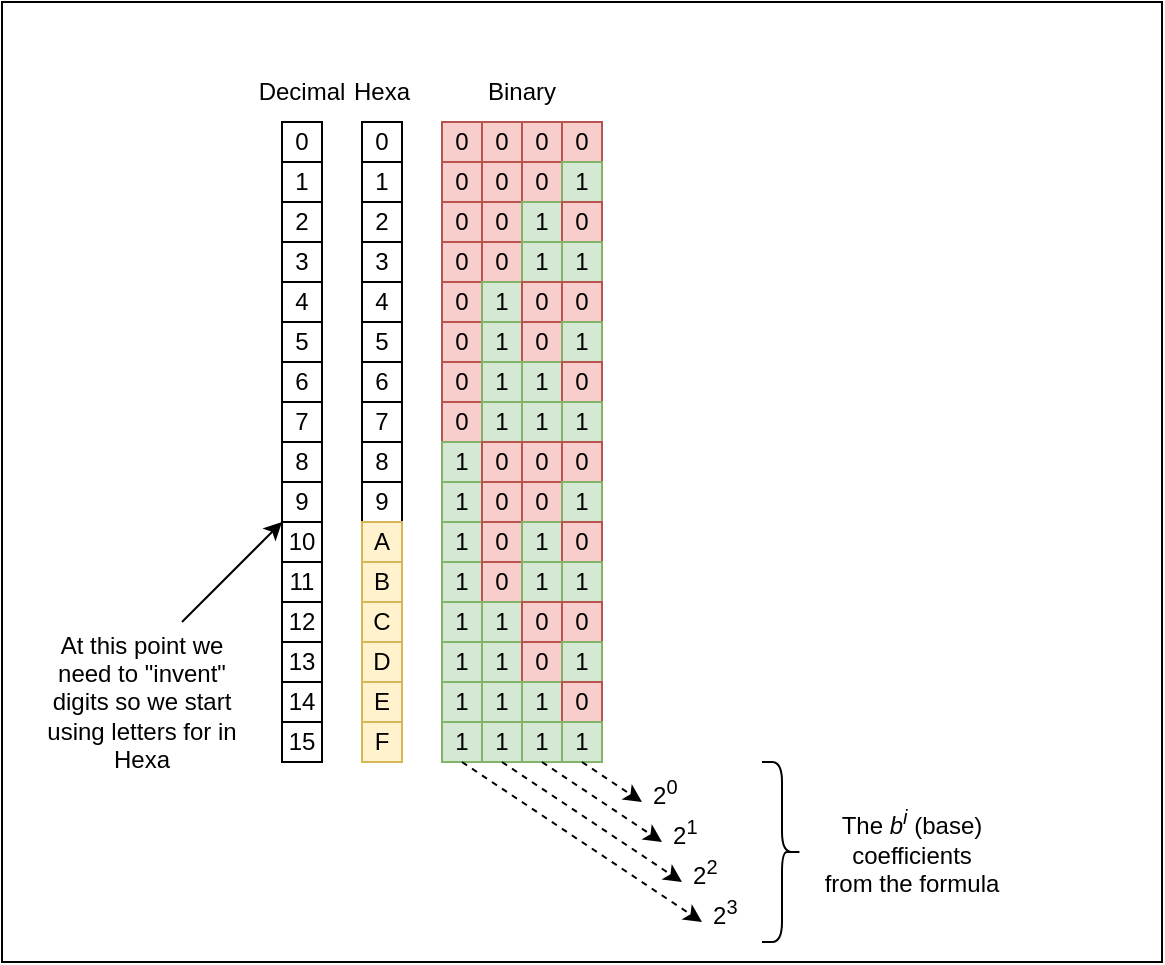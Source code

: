 <mxfile version="20.8.20" type="device"><diagram name="Page-1" id="rO2bwCAvRgl7nx5soJiC"><mxGraphModel dx="1434" dy="769" grid="1" gridSize="10" guides="1" tooltips="1" connect="1" arrows="1" fold="1" page="1" pageScale="1" pageWidth="850" pageHeight="1100" math="0" shadow="0"><root><mxCell id="0"/><mxCell id="1" parent="0"/><mxCell id="TZ5t3hKsLZW_4LX4MifB-139" value="" style="rounded=0;whiteSpace=wrap;html=1;" vertex="1" parent="1"><mxGeometry x="20" y="80" width="580" height="480" as="geometry"/></mxCell><mxCell id="TZ5t3hKsLZW_4LX4MifB-1" value="1" style="whiteSpace=wrap;html=1;aspect=fixed;" vertex="1" parent="1"><mxGeometry x="160" y="160" width="20" height="20" as="geometry"/></mxCell><mxCell id="TZ5t3hKsLZW_4LX4MifB-2" value="2" style="whiteSpace=wrap;html=1;aspect=fixed;" vertex="1" parent="1"><mxGeometry x="160" y="180" width="20" height="20" as="geometry"/></mxCell><mxCell id="TZ5t3hKsLZW_4LX4MifB-3" value="0" style="whiteSpace=wrap;html=1;aspect=fixed;" vertex="1" parent="1"><mxGeometry x="160" y="140" width="20" height="20" as="geometry"/></mxCell><mxCell id="TZ5t3hKsLZW_4LX4MifB-4" value="3" style="whiteSpace=wrap;html=1;aspect=fixed;" vertex="1" parent="1"><mxGeometry x="160" y="200" width="20" height="20" as="geometry"/></mxCell><mxCell id="TZ5t3hKsLZW_4LX4MifB-5" value="4" style="whiteSpace=wrap;html=1;aspect=fixed;" vertex="1" parent="1"><mxGeometry x="160" y="220" width="20" height="20" as="geometry"/></mxCell><mxCell id="TZ5t3hKsLZW_4LX4MifB-6" value="5" style="whiteSpace=wrap;html=1;aspect=fixed;" vertex="1" parent="1"><mxGeometry x="160" y="240" width="20" height="20" as="geometry"/></mxCell><mxCell id="TZ5t3hKsLZW_4LX4MifB-7" value="6" style="whiteSpace=wrap;html=1;aspect=fixed;" vertex="1" parent="1"><mxGeometry x="160" y="260" width="20" height="20" as="geometry"/></mxCell><mxCell id="TZ5t3hKsLZW_4LX4MifB-8" value="7" style="whiteSpace=wrap;html=1;aspect=fixed;" vertex="1" parent="1"><mxGeometry x="160" y="280" width="20" height="20" as="geometry"/></mxCell><mxCell id="TZ5t3hKsLZW_4LX4MifB-9" value="8" style="whiteSpace=wrap;html=1;aspect=fixed;" vertex="1" parent="1"><mxGeometry x="160" y="300" width="20" height="20" as="geometry"/></mxCell><mxCell id="TZ5t3hKsLZW_4LX4MifB-10" value="9" style="whiteSpace=wrap;html=1;aspect=fixed;" vertex="1" parent="1"><mxGeometry x="160" y="320" width="20" height="20" as="geometry"/></mxCell><mxCell id="TZ5t3hKsLZW_4LX4MifB-11" value="10" style="whiteSpace=wrap;html=1;aspect=fixed;" vertex="1" parent="1"><mxGeometry x="160" y="340" width="20" height="20" as="geometry"/></mxCell><mxCell id="TZ5t3hKsLZW_4LX4MifB-12" value="11" style="whiteSpace=wrap;html=1;aspect=fixed;" vertex="1" parent="1"><mxGeometry x="160" y="360" width="20" height="20" as="geometry"/></mxCell><mxCell id="TZ5t3hKsLZW_4LX4MifB-13" value="12" style="whiteSpace=wrap;html=1;aspect=fixed;" vertex="1" parent="1"><mxGeometry x="160" y="380" width="20" height="20" as="geometry"/></mxCell><mxCell id="TZ5t3hKsLZW_4LX4MifB-14" value="13" style="whiteSpace=wrap;html=1;aspect=fixed;" vertex="1" parent="1"><mxGeometry x="160" y="400" width="20" height="20" as="geometry"/></mxCell><mxCell id="TZ5t3hKsLZW_4LX4MifB-15" value="14" style="whiteSpace=wrap;html=1;aspect=fixed;" vertex="1" parent="1"><mxGeometry x="160" y="420" width="20" height="20" as="geometry"/></mxCell><mxCell id="TZ5t3hKsLZW_4LX4MifB-16" value="15" style="whiteSpace=wrap;html=1;aspect=fixed;" vertex="1" parent="1"><mxGeometry x="160" y="440" width="20" height="20" as="geometry"/></mxCell><mxCell id="TZ5t3hKsLZW_4LX4MifB-19" value="0" style="whiteSpace=wrap;html=1;aspect=fixed;" vertex="1" parent="1"><mxGeometry x="200" y="140" width="20" height="20" as="geometry"/></mxCell><mxCell id="TZ5t3hKsLZW_4LX4MifB-20" value="1" style="whiteSpace=wrap;html=1;aspect=fixed;" vertex="1" parent="1"><mxGeometry x="200" y="160" width="20" height="20" as="geometry"/></mxCell><mxCell id="TZ5t3hKsLZW_4LX4MifB-21" value="2" style="whiteSpace=wrap;html=1;aspect=fixed;" vertex="1" parent="1"><mxGeometry x="200" y="180" width="20" height="20" as="geometry"/></mxCell><mxCell id="TZ5t3hKsLZW_4LX4MifB-22" value="0" style="whiteSpace=wrap;html=1;aspect=fixed;" vertex="1" parent="1"><mxGeometry x="200" y="140" width="20" height="20" as="geometry"/></mxCell><mxCell id="TZ5t3hKsLZW_4LX4MifB-23" value="3" style="whiteSpace=wrap;html=1;aspect=fixed;" vertex="1" parent="1"><mxGeometry x="200" y="200" width="20" height="20" as="geometry"/></mxCell><mxCell id="TZ5t3hKsLZW_4LX4MifB-24" value="4" style="whiteSpace=wrap;html=1;aspect=fixed;" vertex="1" parent="1"><mxGeometry x="200" y="220" width="20" height="20" as="geometry"/></mxCell><mxCell id="TZ5t3hKsLZW_4LX4MifB-25" value="5" style="whiteSpace=wrap;html=1;aspect=fixed;" vertex="1" parent="1"><mxGeometry x="200" y="240" width="20" height="20" as="geometry"/></mxCell><mxCell id="TZ5t3hKsLZW_4LX4MifB-26" value="6" style="whiteSpace=wrap;html=1;aspect=fixed;" vertex="1" parent="1"><mxGeometry x="200" y="260" width="20" height="20" as="geometry"/></mxCell><mxCell id="TZ5t3hKsLZW_4LX4MifB-27" value="7" style="whiteSpace=wrap;html=1;aspect=fixed;" vertex="1" parent="1"><mxGeometry x="200" y="280" width="20" height="20" as="geometry"/></mxCell><mxCell id="TZ5t3hKsLZW_4LX4MifB-28" value="8" style="whiteSpace=wrap;html=1;aspect=fixed;" vertex="1" parent="1"><mxGeometry x="200" y="300" width="20" height="20" as="geometry"/></mxCell><mxCell id="TZ5t3hKsLZW_4LX4MifB-29" value="9" style="whiteSpace=wrap;html=1;aspect=fixed;" vertex="1" parent="1"><mxGeometry x="200" y="320" width="20" height="20" as="geometry"/></mxCell><mxCell id="TZ5t3hKsLZW_4LX4MifB-30" value="A" style="whiteSpace=wrap;html=1;aspect=fixed;fillColor=#fff2cc;strokeColor=#d6b656;" vertex="1" parent="1"><mxGeometry x="200" y="340" width="20" height="20" as="geometry"/></mxCell><mxCell id="TZ5t3hKsLZW_4LX4MifB-31" value="B" style="whiteSpace=wrap;html=1;aspect=fixed;fillColor=#fff2cc;strokeColor=#d6b656;" vertex="1" parent="1"><mxGeometry x="200" y="360" width="20" height="20" as="geometry"/></mxCell><mxCell id="TZ5t3hKsLZW_4LX4MifB-32" value="C" style="whiteSpace=wrap;html=1;aspect=fixed;fillColor=#fff2cc;strokeColor=#d6b656;" vertex="1" parent="1"><mxGeometry x="200" y="380" width="20" height="20" as="geometry"/></mxCell><mxCell id="TZ5t3hKsLZW_4LX4MifB-33" value="D" style="whiteSpace=wrap;html=1;aspect=fixed;fillColor=#fff2cc;strokeColor=#d6b656;" vertex="1" parent="1"><mxGeometry x="200" y="400" width="20" height="20" as="geometry"/></mxCell><mxCell id="TZ5t3hKsLZW_4LX4MifB-34" value="E" style="whiteSpace=wrap;html=1;aspect=fixed;fillColor=#fff2cc;strokeColor=#d6b656;" vertex="1" parent="1"><mxGeometry x="200" y="420" width="20" height="20" as="geometry"/></mxCell><mxCell id="TZ5t3hKsLZW_4LX4MifB-35" value="F" style="whiteSpace=wrap;html=1;aspect=fixed;fillColor=#fff2cc;strokeColor=#d6b656;" vertex="1" parent="1"><mxGeometry x="200" y="440" width="20" height="20" as="geometry"/></mxCell><mxCell id="TZ5t3hKsLZW_4LX4MifB-36" value="0" style="whiteSpace=wrap;html=1;aspect=fixed;fillColor=#f8cecc;strokeColor=#b85450;" vertex="1" parent="1"><mxGeometry x="240" y="140" width="20" height="20" as="geometry"/></mxCell><mxCell id="TZ5t3hKsLZW_4LX4MifB-37" value="0" style="whiteSpace=wrap;html=1;aspect=fixed;fillColor=#f8cecc;strokeColor=#b85450;" vertex="1" parent="1"><mxGeometry x="260" y="140" width="20" height="20" as="geometry"/></mxCell><mxCell id="TZ5t3hKsLZW_4LX4MifB-38" value="0" style="whiteSpace=wrap;html=1;aspect=fixed;fillColor=#f8cecc;strokeColor=#b85450;" vertex="1" parent="1"><mxGeometry x="280" y="140" width="20" height="20" as="geometry"/></mxCell><mxCell id="TZ5t3hKsLZW_4LX4MifB-39" value="0" style="whiteSpace=wrap;html=1;aspect=fixed;fillColor=#f8cecc;strokeColor=#b85450;" vertex="1" parent="1"><mxGeometry x="300" y="140" width="20" height="20" as="geometry"/></mxCell><mxCell id="TZ5t3hKsLZW_4LX4MifB-40" value="0" style="whiteSpace=wrap;html=1;aspect=fixed;fillColor=#f8cecc;strokeColor=#b85450;" vertex="1" parent="1"><mxGeometry x="240" y="160" width="20" height="20" as="geometry"/></mxCell><mxCell id="TZ5t3hKsLZW_4LX4MifB-41" value="0" style="whiteSpace=wrap;html=1;aspect=fixed;fillColor=#f8cecc;strokeColor=#b85450;" vertex="1" parent="1"><mxGeometry x="260" y="160" width="20" height="20" as="geometry"/></mxCell><mxCell id="TZ5t3hKsLZW_4LX4MifB-42" value="0" style="whiteSpace=wrap;html=1;aspect=fixed;fillColor=#f8cecc;strokeColor=#b85450;" vertex="1" parent="1"><mxGeometry x="280" y="160" width="20" height="20" as="geometry"/></mxCell><mxCell id="TZ5t3hKsLZW_4LX4MifB-43" value="1" style="whiteSpace=wrap;html=1;aspect=fixed;fillColor=#d5e8d4;strokeColor=#82b366;" vertex="1" parent="1"><mxGeometry x="300" y="160" width="20" height="20" as="geometry"/></mxCell><mxCell id="TZ5t3hKsLZW_4LX4MifB-44" value="0" style="whiteSpace=wrap;html=1;aspect=fixed;fillColor=#f8cecc;strokeColor=#b85450;" vertex="1" parent="1"><mxGeometry x="240" y="180" width="20" height="20" as="geometry"/></mxCell><mxCell id="TZ5t3hKsLZW_4LX4MifB-45" value="0" style="whiteSpace=wrap;html=1;aspect=fixed;fillColor=#f8cecc;strokeColor=#b85450;" vertex="1" parent="1"><mxGeometry x="260" y="180" width="20" height="20" as="geometry"/></mxCell><mxCell id="TZ5t3hKsLZW_4LX4MifB-46" value="1" style="whiteSpace=wrap;html=1;aspect=fixed;fillColor=#d5e8d4;strokeColor=#82b366;" vertex="1" parent="1"><mxGeometry x="280" y="180" width="20" height="20" as="geometry"/></mxCell><mxCell id="TZ5t3hKsLZW_4LX4MifB-47" value="0" style="whiteSpace=wrap;html=1;aspect=fixed;fillColor=#f8cecc;strokeColor=#b85450;" vertex="1" parent="1"><mxGeometry x="300" y="180" width="20" height="20" as="geometry"/></mxCell><mxCell id="TZ5t3hKsLZW_4LX4MifB-48" value="0" style="whiteSpace=wrap;html=1;aspect=fixed;fillColor=#f8cecc;strokeColor=#b85450;" vertex="1" parent="1"><mxGeometry x="240" y="200" width="20" height="20" as="geometry"/></mxCell><mxCell id="TZ5t3hKsLZW_4LX4MifB-49" value="0" style="whiteSpace=wrap;html=1;aspect=fixed;fillColor=#f8cecc;strokeColor=#b85450;" vertex="1" parent="1"><mxGeometry x="260" y="200" width="20" height="20" as="geometry"/></mxCell><mxCell id="TZ5t3hKsLZW_4LX4MifB-50" value="1" style="whiteSpace=wrap;html=1;aspect=fixed;fillColor=#d5e8d4;strokeColor=#82b366;" vertex="1" parent="1"><mxGeometry x="280" y="200" width="20" height="20" as="geometry"/></mxCell><mxCell id="TZ5t3hKsLZW_4LX4MifB-51" value="1" style="whiteSpace=wrap;html=1;aspect=fixed;fillColor=#d5e8d4;strokeColor=#82b366;" vertex="1" parent="1"><mxGeometry x="300" y="200" width="20" height="20" as="geometry"/></mxCell><mxCell id="TZ5t3hKsLZW_4LX4MifB-68" value="0" style="whiteSpace=wrap;html=1;aspect=fixed;fillColor=#f8cecc;strokeColor=#b85450;" vertex="1" parent="1"><mxGeometry x="240" y="220" width="20" height="20" as="geometry"/></mxCell><mxCell id="TZ5t3hKsLZW_4LX4MifB-69" value="1" style="whiteSpace=wrap;html=1;aspect=fixed;fillColor=#d5e8d4;strokeColor=#82b366;" vertex="1" parent="1"><mxGeometry x="260" y="220" width="20" height="20" as="geometry"/></mxCell><mxCell id="TZ5t3hKsLZW_4LX4MifB-70" value="0" style="whiteSpace=wrap;html=1;aspect=fixed;fillColor=#f8cecc;strokeColor=#b85450;" vertex="1" parent="1"><mxGeometry x="280" y="220" width="20" height="20" as="geometry"/></mxCell><mxCell id="TZ5t3hKsLZW_4LX4MifB-71" value="0" style="whiteSpace=wrap;html=1;aspect=fixed;fillColor=#f8cecc;strokeColor=#b85450;" vertex="1" parent="1"><mxGeometry x="300" y="220" width="20" height="20" as="geometry"/></mxCell><mxCell id="TZ5t3hKsLZW_4LX4MifB-72" value="0" style="whiteSpace=wrap;html=1;aspect=fixed;fillColor=#f8cecc;strokeColor=#b85450;" vertex="1" parent="1"><mxGeometry x="240" y="240" width="20" height="20" as="geometry"/></mxCell><mxCell id="TZ5t3hKsLZW_4LX4MifB-73" value="1" style="whiteSpace=wrap;html=1;aspect=fixed;fillColor=#d5e8d4;strokeColor=#82b366;" vertex="1" parent="1"><mxGeometry x="260" y="240" width="20" height="20" as="geometry"/></mxCell><mxCell id="TZ5t3hKsLZW_4LX4MifB-74" value="0" style="whiteSpace=wrap;html=1;aspect=fixed;fillColor=#f8cecc;strokeColor=#b85450;" vertex="1" parent="1"><mxGeometry x="280" y="240" width="20" height="20" as="geometry"/></mxCell><mxCell id="TZ5t3hKsLZW_4LX4MifB-75" value="1" style="whiteSpace=wrap;html=1;aspect=fixed;fillColor=#d5e8d4;strokeColor=#82b366;" vertex="1" parent="1"><mxGeometry x="300" y="240" width="20" height="20" as="geometry"/></mxCell><mxCell id="TZ5t3hKsLZW_4LX4MifB-76" value="0" style="whiteSpace=wrap;html=1;aspect=fixed;fillColor=#f8cecc;strokeColor=#b85450;" vertex="1" parent="1"><mxGeometry x="240" y="260" width="20" height="20" as="geometry"/></mxCell><mxCell id="TZ5t3hKsLZW_4LX4MifB-77" value="1" style="whiteSpace=wrap;html=1;aspect=fixed;fillColor=#d5e8d4;strokeColor=#82b366;" vertex="1" parent="1"><mxGeometry x="260" y="260" width="20" height="20" as="geometry"/></mxCell><mxCell id="TZ5t3hKsLZW_4LX4MifB-78" value="1" style="whiteSpace=wrap;html=1;aspect=fixed;fillColor=#d5e8d4;strokeColor=#82b366;" vertex="1" parent="1"><mxGeometry x="280" y="260" width="20" height="20" as="geometry"/></mxCell><mxCell id="TZ5t3hKsLZW_4LX4MifB-79" value="0" style="whiteSpace=wrap;html=1;aspect=fixed;fillColor=#f8cecc;strokeColor=#b85450;" vertex="1" parent="1"><mxGeometry x="300" y="260" width="20" height="20" as="geometry"/></mxCell><mxCell id="TZ5t3hKsLZW_4LX4MifB-80" value="0" style="whiteSpace=wrap;html=1;aspect=fixed;fillColor=#f8cecc;strokeColor=#b85450;" vertex="1" parent="1"><mxGeometry x="240" y="280" width="20" height="20" as="geometry"/></mxCell><mxCell id="TZ5t3hKsLZW_4LX4MifB-81" value="1" style="whiteSpace=wrap;html=1;aspect=fixed;fillColor=#d5e8d4;strokeColor=#82b366;" vertex="1" parent="1"><mxGeometry x="260" y="280" width="20" height="20" as="geometry"/></mxCell><mxCell id="TZ5t3hKsLZW_4LX4MifB-82" value="1" style="whiteSpace=wrap;html=1;aspect=fixed;fillColor=#d5e8d4;strokeColor=#82b366;" vertex="1" parent="1"><mxGeometry x="280" y="280" width="20" height="20" as="geometry"/></mxCell><mxCell id="TZ5t3hKsLZW_4LX4MifB-83" value="1" style="whiteSpace=wrap;html=1;aspect=fixed;fillColor=#d5e8d4;strokeColor=#82b366;" vertex="1" parent="1"><mxGeometry x="300" y="280" width="20" height="20" as="geometry"/></mxCell><mxCell id="TZ5t3hKsLZW_4LX4MifB-84" value="1" style="whiteSpace=wrap;html=1;aspect=fixed;fillColor=#d5e8d4;strokeColor=#82b366;" vertex="1" parent="1"><mxGeometry x="240" y="300" width="20" height="20" as="geometry"/></mxCell><mxCell id="TZ5t3hKsLZW_4LX4MifB-85" value="0" style="whiteSpace=wrap;html=1;aspect=fixed;fillColor=#f8cecc;strokeColor=#b85450;" vertex="1" parent="1"><mxGeometry x="260" y="300" width="20" height="20" as="geometry"/></mxCell><mxCell id="TZ5t3hKsLZW_4LX4MifB-86" value="0" style="whiteSpace=wrap;html=1;aspect=fixed;fillColor=#f8cecc;strokeColor=#b85450;" vertex="1" parent="1"><mxGeometry x="280" y="300" width="20" height="20" as="geometry"/></mxCell><mxCell id="TZ5t3hKsLZW_4LX4MifB-87" value="0" style="whiteSpace=wrap;html=1;aspect=fixed;fillColor=#f8cecc;strokeColor=#b85450;" vertex="1" parent="1"><mxGeometry x="300" y="300" width="20" height="20" as="geometry"/></mxCell><mxCell id="TZ5t3hKsLZW_4LX4MifB-88" value="1" style="whiteSpace=wrap;html=1;aspect=fixed;fillColor=#d5e8d4;strokeColor=#82b366;" vertex="1" parent="1"><mxGeometry x="240" y="320" width="20" height="20" as="geometry"/></mxCell><mxCell id="TZ5t3hKsLZW_4LX4MifB-89" value="0" style="whiteSpace=wrap;html=1;aspect=fixed;fillColor=#f8cecc;strokeColor=#b85450;" vertex="1" parent="1"><mxGeometry x="260" y="320" width="20" height="20" as="geometry"/></mxCell><mxCell id="TZ5t3hKsLZW_4LX4MifB-90" value="0" style="whiteSpace=wrap;html=1;aspect=fixed;fillColor=#f8cecc;strokeColor=#b85450;" vertex="1" parent="1"><mxGeometry x="280" y="320" width="20" height="20" as="geometry"/></mxCell><mxCell id="TZ5t3hKsLZW_4LX4MifB-91" value="1" style="whiteSpace=wrap;html=1;aspect=fixed;fillColor=#d5e8d4;strokeColor=#82b366;" vertex="1" parent="1"><mxGeometry x="300" y="320" width="20" height="20" as="geometry"/></mxCell><mxCell id="TZ5t3hKsLZW_4LX4MifB-92" value="1" style="whiteSpace=wrap;html=1;aspect=fixed;fillColor=#d5e8d4;strokeColor=#82b366;" vertex="1" parent="1"><mxGeometry x="240" y="340" width="20" height="20" as="geometry"/></mxCell><mxCell id="TZ5t3hKsLZW_4LX4MifB-93" value="0" style="whiteSpace=wrap;html=1;aspect=fixed;fillColor=#f8cecc;strokeColor=#b85450;" vertex="1" parent="1"><mxGeometry x="260" y="340" width="20" height="20" as="geometry"/></mxCell><mxCell id="TZ5t3hKsLZW_4LX4MifB-94" value="1" style="whiteSpace=wrap;html=1;aspect=fixed;fillColor=#d5e8d4;strokeColor=#82b366;" vertex="1" parent="1"><mxGeometry x="280" y="340" width="20" height="20" as="geometry"/></mxCell><mxCell id="TZ5t3hKsLZW_4LX4MifB-95" value="0" style="whiteSpace=wrap;html=1;aspect=fixed;fillColor=#f8cecc;strokeColor=#b85450;" vertex="1" parent="1"><mxGeometry x="300" y="340" width="20" height="20" as="geometry"/></mxCell><mxCell id="TZ5t3hKsLZW_4LX4MifB-96" value="1" style="whiteSpace=wrap;html=1;aspect=fixed;fillColor=#d5e8d4;strokeColor=#82b366;" vertex="1" parent="1"><mxGeometry x="240" y="360" width="20" height="20" as="geometry"/></mxCell><mxCell id="TZ5t3hKsLZW_4LX4MifB-97" value="0" style="whiteSpace=wrap;html=1;aspect=fixed;fillColor=#f8cecc;strokeColor=#b85450;" vertex="1" parent="1"><mxGeometry x="260" y="360" width="20" height="20" as="geometry"/></mxCell><mxCell id="TZ5t3hKsLZW_4LX4MifB-98" value="1" style="whiteSpace=wrap;html=1;aspect=fixed;fillColor=#d5e8d4;strokeColor=#82b366;" vertex="1" parent="1"><mxGeometry x="280" y="360" width="20" height="20" as="geometry"/></mxCell><mxCell id="TZ5t3hKsLZW_4LX4MifB-99" value="1" style="whiteSpace=wrap;html=1;aspect=fixed;fillColor=#d5e8d4;strokeColor=#82b366;" vertex="1" parent="1"><mxGeometry x="300" y="360" width="20" height="20" as="geometry"/></mxCell><mxCell id="TZ5t3hKsLZW_4LX4MifB-100" value="1" style="whiteSpace=wrap;html=1;aspect=fixed;fillColor=#d5e8d4;strokeColor=#82b366;" vertex="1" parent="1"><mxGeometry x="240" y="380" width="20" height="20" as="geometry"/></mxCell><mxCell id="TZ5t3hKsLZW_4LX4MifB-101" value="1" style="whiteSpace=wrap;html=1;aspect=fixed;fillColor=#d5e8d4;strokeColor=#82b366;" vertex="1" parent="1"><mxGeometry x="260" y="380" width="20" height="20" as="geometry"/></mxCell><mxCell id="TZ5t3hKsLZW_4LX4MifB-102" value="0" style="whiteSpace=wrap;html=1;aspect=fixed;fillColor=#f8cecc;strokeColor=#b85450;" vertex="1" parent="1"><mxGeometry x="280" y="380" width="20" height="20" as="geometry"/></mxCell><mxCell id="TZ5t3hKsLZW_4LX4MifB-103" value="0" style="whiteSpace=wrap;html=1;aspect=fixed;fillColor=#f8cecc;strokeColor=#b85450;" vertex="1" parent="1"><mxGeometry x="300" y="380" width="20" height="20" as="geometry"/></mxCell><mxCell id="TZ5t3hKsLZW_4LX4MifB-104" value="1" style="whiteSpace=wrap;html=1;aspect=fixed;fillColor=#d5e8d4;strokeColor=#82b366;" vertex="1" parent="1"><mxGeometry x="240" y="400" width="20" height="20" as="geometry"/></mxCell><mxCell id="TZ5t3hKsLZW_4LX4MifB-105" value="1" style="whiteSpace=wrap;html=1;aspect=fixed;fillColor=#d5e8d4;strokeColor=#82b366;" vertex="1" parent="1"><mxGeometry x="260" y="400" width="20" height="20" as="geometry"/></mxCell><mxCell id="TZ5t3hKsLZW_4LX4MifB-106" value="0" style="whiteSpace=wrap;html=1;aspect=fixed;fillColor=#f8cecc;strokeColor=#b85450;" vertex="1" parent="1"><mxGeometry x="280" y="400" width="20" height="20" as="geometry"/></mxCell><mxCell id="TZ5t3hKsLZW_4LX4MifB-107" value="1" style="whiteSpace=wrap;html=1;aspect=fixed;fillColor=#d5e8d4;strokeColor=#82b366;" vertex="1" parent="1"><mxGeometry x="300" y="400" width="20" height="20" as="geometry"/></mxCell><mxCell id="TZ5t3hKsLZW_4LX4MifB-108" value="1" style="whiteSpace=wrap;html=1;aspect=fixed;fillColor=#d5e8d4;strokeColor=#82b366;" vertex="1" parent="1"><mxGeometry x="240" y="420" width="20" height="20" as="geometry"/></mxCell><mxCell id="TZ5t3hKsLZW_4LX4MifB-109" value="1" style="whiteSpace=wrap;html=1;aspect=fixed;fillColor=#d5e8d4;strokeColor=#82b366;" vertex="1" parent="1"><mxGeometry x="260" y="420" width="20" height="20" as="geometry"/></mxCell><mxCell id="TZ5t3hKsLZW_4LX4MifB-110" value="1" style="whiteSpace=wrap;html=1;aspect=fixed;fillColor=#d5e8d4;strokeColor=#82b366;" vertex="1" parent="1"><mxGeometry x="280" y="420" width="20" height="20" as="geometry"/></mxCell><mxCell id="TZ5t3hKsLZW_4LX4MifB-111" value="0" style="whiteSpace=wrap;html=1;aspect=fixed;fillColor=#f8cecc;strokeColor=#b85450;" vertex="1" parent="1"><mxGeometry x="300" y="420" width="20" height="20" as="geometry"/></mxCell><mxCell id="TZ5t3hKsLZW_4LX4MifB-112" value="1" style="whiteSpace=wrap;html=1;aspect=fixed;fillColor=#d5e8d4;strokeColor=#82b366;" vertex="1" parent="1"><mxGeometry x="240" y="440" width="20" height="20" as="geometry"/></mxCell><mxCell id="TZ5t3hKsLZW_4LX4MifB-113" value="1" style="whiteSpace=wrap;html=1;aspect=fixed;fillColor=#d5e8d4;strokeColor=#82b366;" vertex="1" parent="1"><mxGeometry x="260" y="440" width="20" height="20" as="geometry"/></mxCell><mxCell id="TZ5t3hKsLZW_4LX4MifB-114" value="1" style="whiteSpace=wrap;html=1;aspect=fixed;fillColor=#d5e8d4;strokeColor=#82b366;" vertex="1" parent="1"><mxGeometry x="280" y="440" width="20" height="20" as="geometry"/></mxCell><mxCell id="TZ5t3hKsLZW_4LX4MifB-118" value="1" style="whiteSpace=wrap;html=1;aspect=fixed;fillColor=#d5e8d4;strokeColor=#82b366;" vertex="1" parent="1"><mxGeometry x="300" y="440" width="20" height="20" as="geometry"/></mxCell><mxCell id="TZ5t3hKsLZW_4LX4MifB-122" value="Decimal" style="text;html=1;strokeColor=none;fillColor=none;align=center;verticalAlign=middle;whiteSpace=wrap;rounded=0;" vertex="1" parent="1"><mxGeometry x="140" y="110" width="60" height="30" as="geometry"/></mxCell><mxCell id="TZ5t3hKsLZW_4LX4MifB-123" value="Hexa" style="text;html=1;strokeColor=none;fillColor=none;align=center;verticalAlign=middle;whiteSpace=wrap;rounded=0;" vertex="1" parent="1"><mxGeometry x="180" y="110" width="60" height="30" as="geometry"/></mxCell><mxCell id="TZ5t3hKsLZW_4LX4MifB-124" value="Binary" style="text;html=1;strokeColor=none;fillColor=none;align=center;verticalAlign=middle;whiteSpace=wrap;rounded=0;" vertex="1" parent="1"><mxGeometry x="250" y="110" width="60" height="30" as="geometry"/></mxCell><mxCell id="TZ5t3hKsLZW_4LX4MifB-125" value="" style="endArrow=classic;html=1;rounded=0;" edge="1" parent="1"><mxGeometry width="50" height="50" relative="1" as="geometry"><mxPoint x="110" y="390" as="sourcePoint"/><mxPoint x="160" y="340" as="targetPoint"/></mxGeometry></mxCell><mxCell id="TZ5t3hKsLZW_4LX4MifB-126" value="At this point we need to &quot;invent&quot; digits so we start using letters for in Hexa" style="text;html=1;strokeColor=none;fillColor=none;align=center;verticalAlign=middle;whiteSpace=wrap;rounded=0;" vertex="1" parent="1"><mxGeometry x="40" y="390" width="100" height="80" as="geometry"/></mxCell><mxCell id="TZ5t3hKsLZW_4LX4MifB-127" value="" style="endArrow=classic;html=1;rounded=0;exitX=0.5;exitY=1;exitDx=0;exitDy=0;dashed=1;" edge="1" parent="1" source="TZ5t3hKsLZW_4LX4MifB-118"><mxGeometry width="50" height="50" relative="1" as="geometry"><mxPoint x="420" y="450" as="sourcePoint"/><mxPoint x="340" y="480" as="targetPoint"/></mxGeometry></mxCell><mxCell id="TZ5t3hKsLZW_4LX4MifB-128" value="" style="endArrow=classic;html=1;rounded=0;exitX=0.5;exitY=1;exitDx=0;exitDy=0;dashed=1;" edge="1" parent="1" source="TZ5t3hKsLZW_4LX4MifB-114"><mxGeometry width="50" height="50" relative="1" as="geometry"><mxPoint x="420" y="450" as="sourcePoint"/><mxPoint x="350" y="500" as="targetPoint"/></mxGeometry></mxCell><mxCell id="TZ5t3hKsLZW_4LX4MifB-129" value="" style="endArrow=classic;html=1;rounded=0;exitX=0.5;exitY=1;exitDx=0;exitDy=0;dashed=1;" edge="1" parent="1" source="TZ5t3hKsLZW_4LX4MifB-113"><mxGeometry width="50" height="50" relative="1" as="geometry"><mxPoint x="420" y="450" as="sourcePoint"/><mxPoint x="360" y="520" as="targetPoint"/></mxGeometry></mxCell><mxCell id="TZ5t3hKsLZW_4LX4MifB-130" value="" style="endArrow=classic;html=1;rounded=0;exitX=0.5;exitY=1;exitDx=0;exitDy=0;dashed=1;" edge="1" parent="1" source="TZ5t3hKsLZW_4LX4MifB-112"><mxGeometry width="50" height="50" relative="1" as="geometry"><mxPoint x="420" y="450" as="sourcePoint"/><mxPoint x="370" y="540" as="targetPoint"/></mxGeometry></mxCell><mxCell id="TZ5t3hKsLZW_4LX4MifB-131" value="&amp;nbsp;2&lt;sup&gt;0&lt;/sup&gt;" style="text;html=1;strokeColor=none;fillColor=none;align=center;verticalAlign=middle;whiteSpace=wrap;rounded=0;" vertex="1" parent="1"><mxGeometry x="320" y="460" width="60" height="30" as="geometry"/></mxCell><mxCell id="TZ5t3hKsLZW_4LX4MifB-132" value="&amp;nbsp;2&lt;sup&gt;1&lt;/sup&gt;" style="text;html=1;strokeColor=none;fillColor=none;align=center;verticalAlign=middle;whiteSpace=wrap;rounded=0;" vertex="1" parent="1"><mxGeometry x="330" y="480" width="60" height="30" as="geometry"/></mxCell><mxCell id="TZ5t3hKsLZW_4LX4MifB-133" value="&amp;nbsp;2&lt;sup&gt;2&lt;/sup&gt;" style="text;html=1;strokeColor=none;fillColor=none;align=center;verticalAlign=middle;whiteSpace=wrap;rounded=0;" vertex="1" parent="1"><mxGeometry x="340" y="500" width="60" height="30" as="geometry"/></mxCell><mxCell id="TZ5t3hKsLZW_4LX4MifB-134" value="&amp;nbsp;2&lt;sup&gt;3&lt;/sup&gt;" style="text;html=1;strokeColor=none;fillColor=none;align=center;verticalAlign=middle;whiteSpace=wrap;rounded=0;" vertex="1" parent="1"><mxGeometry x="350" y="520" width="60" height="30" as="geometry"/></mxCell><mxCell id="TZ5t3hKsLZW_4LX4MifB-135" value="" style="shape=curlyBracket;whiteSpace=wrap;html=1;rounded=1;flipH=1;labelPosition=right;verticalLabelPosition=middle;align=left;verticalAlign=middle;" vertex="1" parent="1"><mxGeometry x="400" y="460" width="20" height="90" as="geometry"/></mxCell><mxCell id="TZ5t3hKsLZW_4LX4MifB-137" value="&lt;div&gt;The &lt;i&gt;b&lt;sup&gt;i&lt;/sup&gt;&lt;/i&gt; (base) coefficients &lt;br&gt;&lt;/div&gt;&lt;div&gt;from the formula&lt;/div&gt;" style="text;html=1;strokeColor=none;fillColor=none;align=center;verticalAlign=middle;whiteSpace=wrap;rounded=0;" vertex="1" parent="1"><mxGeometry x="420" y="490" width="110" height="30" as="geometry"/></mxCell></root></mxGraphModel></diagram></mxfile>